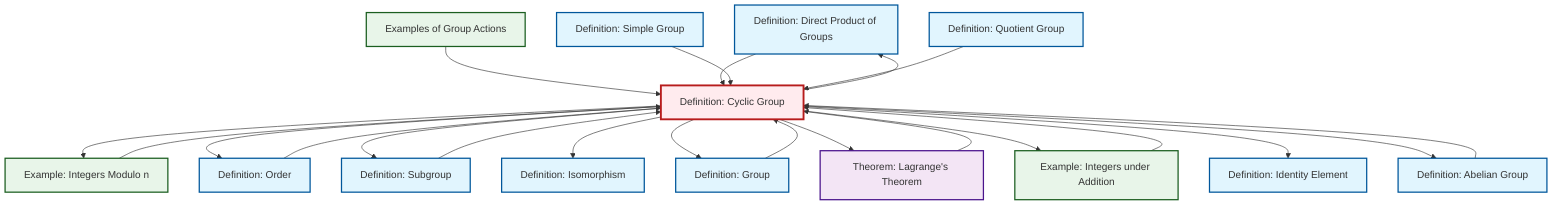 graph TD
    classDef definition fill:#e1f5fe,stroke:#01579b,stroke-width:2px
    classDef theorem fill:#f3e5f5,stroke:#4a148c,stroke-width:2px
    classDef axiom fill:#fff3e0,stroke:#e65100,stroke-width:2px
    classDef example fill:#e8f5e9,stroke:#1b5e20,stroke-width:2px
    classDef current fill:#ffebee,stroke:#b71c1c,stroke-width:3px
    def-direct-product["Definition: Direct Product of Groups"]:::definition
    def-group["Definition: Group"]:::definition
    def-subgroup["Definition: Subgroup"]:::definition
    ex-quotient-integers-mod-n["Example: Integers Modulo n"]:::example
    def-simple-group["Definition: Simple Group"]:::definition
    ex-integers-addition["Example: Integers under Addition"]:::example
    def-order["Definition: Order"]:::definition
    ex-group-action-examples["Examples of Group Actions"]:::example
    def-abelian-group["Definition: Abelian Group"]:::definition
    def-isomorphism["Definition: Isomorphism"]:::definition
    thm-lagrange["Theorem: Lagrange's Theorem"]:::theorem
    def-quotient-group["Definition: Quotient Group"]:::definition
    def-cyclic-group["Definition: Cyclic Group"]:::definition
    def-identity-element["Definition: Identity Element"]:::definition
    ex-group-action-examples --> def-cyclic-group
    def-group --> def-cyclic-group
    def-cyclic-group --> ex-quotient-integers-mod-n
    def-cyclic-group --> def-order
    ex-integers-addition --> def-cyclic-group
    def-cyclic-group --> def-subgroup
    def-order --> def-cyclic-group
    def-cyclic-group --> def-isomorphism
    def-direct-product --> def-cyclic-group
    ex-quotient-integers-mod-n --> def-cyclic-group
    def-cyclic-group --> def-group
    def-abelian-group --> def-cyclic-group
    def-cyclic-group --> thm-lagrange
    thm-lagrange --> def-cyclic-group
    def-simple-group --> def-cyclic-group
    def-cyclic-group --> ex-integers-addition
    def-cyclic-group --> def-identity-element
    def-quotient-group --> def-cyclic-group
    def-cyclic-group --> def-direct-product
    def-subgroup --> def-cyclic-group
    def-cyclic-group --> def-abelian-group
    class def-cyclic-group current
